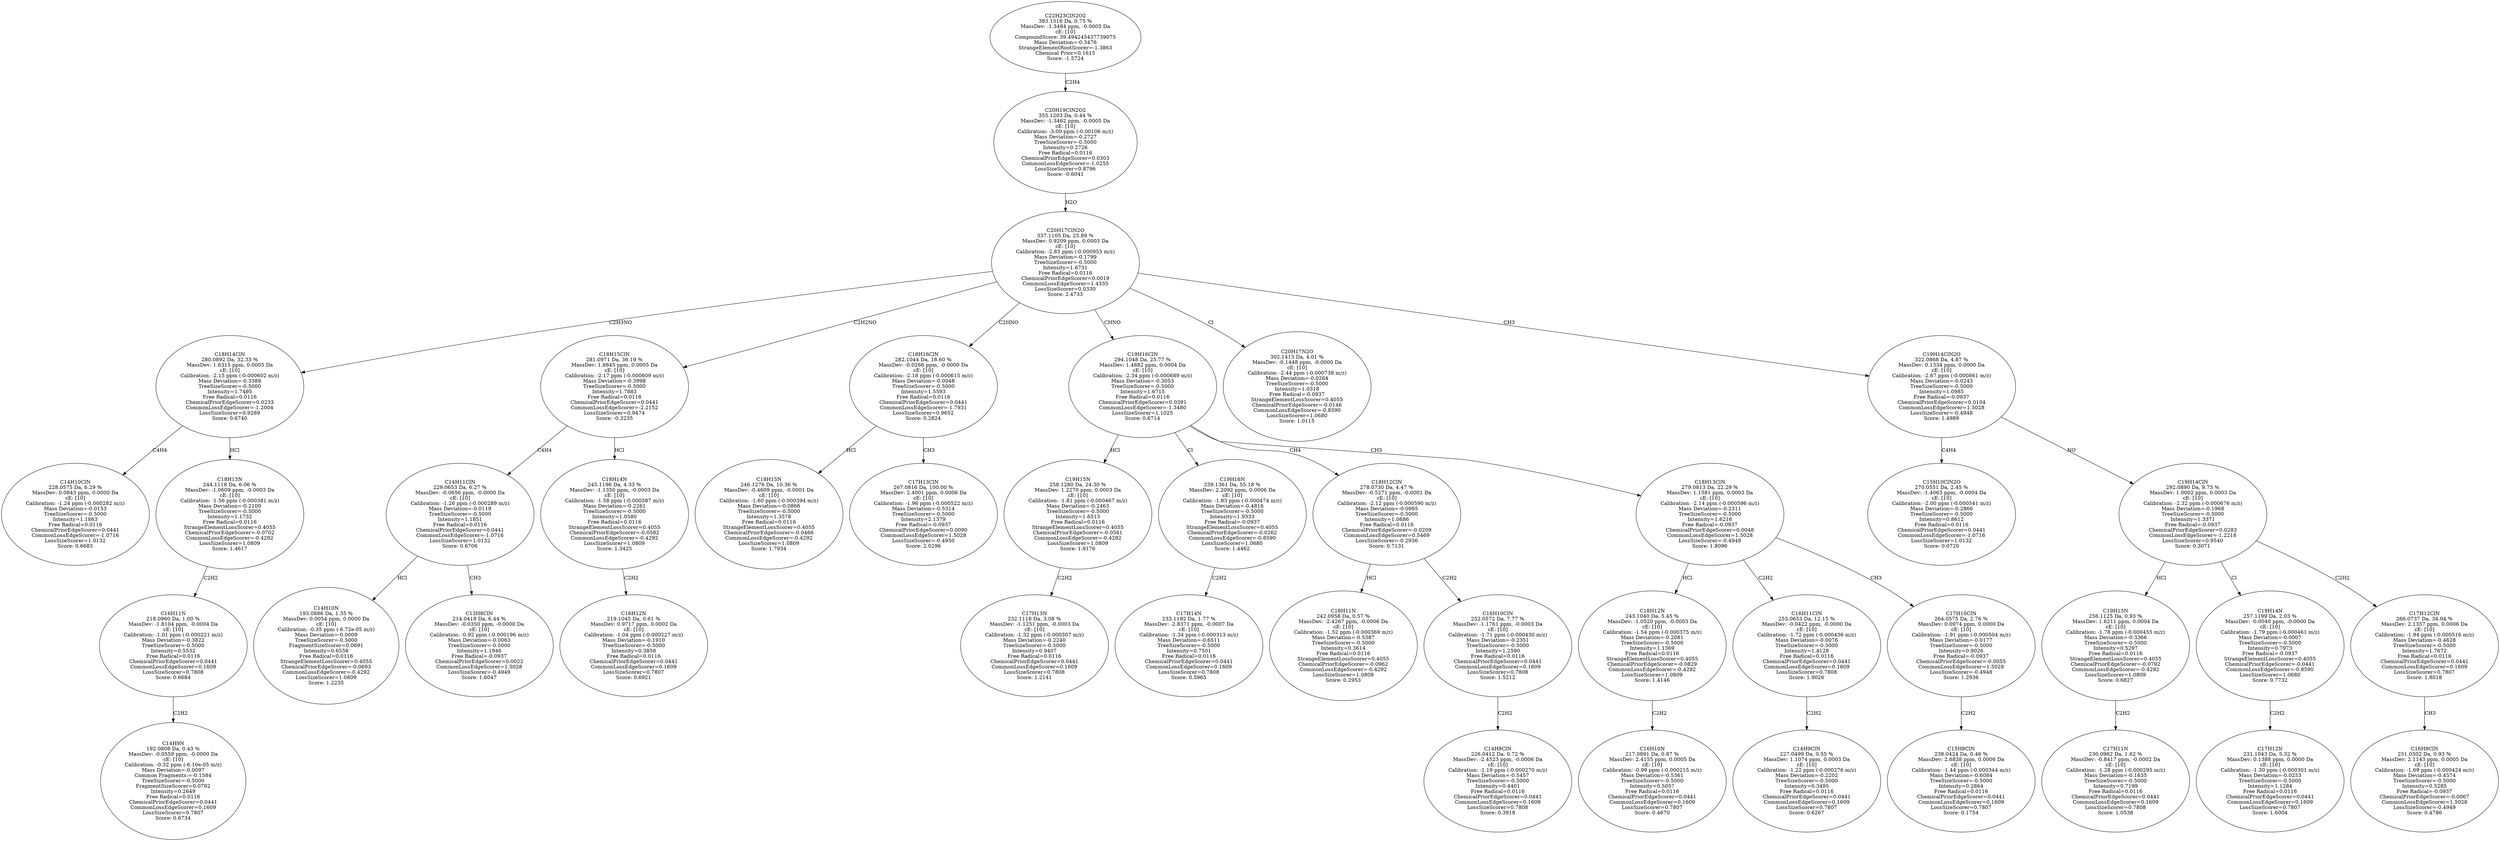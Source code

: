 strict digraph {
v1 [label="C14H10ClN\n228.0575 Da, 6.29 %\nMassDev: 0.0843 ppm, 0.0000 Da\ncE: [10]\nCalibration: -1.24 ppm (-0.000282 m/z)\nMass Deviation=-0.0153\nTreeSizeScorer=-0.5000\nIntensity=1.1863\nFree Radical=0.0116\nChemicalPriorEdgeScorer=0.0441\nCommonLossEdgeScorer=-1.0716\nLossSizeScorer=1.0132\nScore: 0.6683"];
v2 [label="C14H9N\n192.0808 Da, 0.43 %\nMassDev: -0.0559 ppm, -0.0000 Da\ncE: [10]\nCalibration: -0.32 ppm (-6.10e-05 m/z)\nMass Deviation=-0.0097\nCommon Fragments:=-0.1584\nTreeSizeScorer=-0.5000\nFragmentSizeScorer=0.0792\nIntensity=0.2649\nFree Radical=0.0116\nChemicalPriorEdgeScorer=0.0441\nCommonLossEdgeScorer=0.1609\nLossSizeScorer=0.7807\nScore: 0.6734"];
v3 [label="C16H11N\n218.0960 Da, 1.00 %\nMassDev: -1.8104 ppm, -0.0004 Da\ncE: [10]\nCalibration: -1.01 ppm (-0.000221 m/z)\nMass Deviation=-0.3822\nTreeSizeScorer=-0.5000\nIntensity=0.5532\nFree Radical=0.0116\nChemicalPriorEdgeScorer=0.0441\nCommonLossEdgeScorer=0.1609\nLossSizeScorer=0.7808\nScore: 0.6684"];
v4 [label="C18H13N\n244.1118 Da, 6.06 %\nMassDev: -1.0609 ppm, -0.0003 Da\ncE: [10]\nCalibration: -1.56 ppm (-0.000381 m/z)\nMass Deviation=-0.2100\nTreeSizeScorer=-0.5000\nIntensity=1.1732\nFree Radical=0.0116\nStrangeElementLossScorer=0.4055\nChemicalPriorEdgeScorer=-0.0702\nCommonLossEdgeScorer=-0.4292\nLossSizeScorer=1.0809\nScore: 1.4617"];
v5 [label="C18H14ClN\n280.0892 Da, 32.33 %\nMassDev: 1.6315 ppm, 0.0005 Da\ncE: [10]\nCalibration: -2.15 ppm (-0.000602 m/z)\nMass Deviation=-0.3389\nTreeSizeScorer=-0.5000\nIntensity=1.7495\nFree Radical=0.0116\nChemicalPriorEdgeScorer=0.0233\nCommonLossEdgeScorer=-1.2004\nLossSizeScorer=0.9289\nScore: 0.6740"];
v6 [label="C14H10N\n193.0886 Da, 1.35 %\nMassDev: 0.0054 ppm, 0.0000 Da\ncE: [10]\nCalibration: -0.35 ppm (-6.72e-05 m/z)\nMass Deviation=-0.0009\nTreeSizeScorer=-0.5000\nFragmentSizeScorer=0.0691\nIntensity=0.6558\nFree Radical=0.0116\nStrangeElementLossScorer=0.4055\nChemicalPriorEdgeScorer=-0.0693\nCommonLossEdgeScorer=-0.4292\nLossSizeScorer=1.0809\nScore: 1.2235"];
v7 [label="C13H8ClN\n214.0418 Da, 6.44 %\nMassDev: -0.0350 ppm, -0.0000 Da\ncE: [10]\nCalibration: -0.92 ppm (-0.000196 m/z)\nMass Deviation=-0.0063\nTreeSizeScorer=-0.5000\nIntensity=1.1946\nFree Radical=-0.0937\nChemicalPriorEdgeScorer=0.0022\nCommonLossEdgeScorer=1.5028\nLossSizeScorer=-0.4949\nScore: 1.6047"];
v8 [label="C14H11ClN\n229.0653 Da, 6.27 %\nMassDev: -0.0656 ppm, -0.0000 Da\ncE: [10]\nCalibration: -1.26 ppm (-0.000289 m/z)\nMass Deviation=-0.0119\nTreeSizeScorer=-0.5000\nIntensity=1.1851\nFree Radical=0.0116\nChemicalPriorEdgeScorer=0.0441\nCommonLossEdgeScorer=-1.0716\nLossSizeScorer=1.0132\nScore: 0.6706"];
v9 [label="C16H12N\n219.1045 Da, 0.61 %\nMassDev: 0.9717 ppm, 0.0002 Da\ncE: [10]\nCalibration: -1.04 ppm (-0.000227 m/z)\nMass Deviation=-0.1910\nTreeSizeScorer=-0.5000\nIntensity=0.3858\nFree Radical=0.0116\nChemicalPriorEdgeScorer=0.0441\nCommonLossEdgeScorer=0.1609\nLossSizeScorer=0.7807\nScore: 0.6921"];
v10 [label="C18H14N\n245.1196 Da, 4.33 %\nMassDev: -1.1350 ppm, -0.0003 Da\ncE: [10]\nCalibration: -1.58 ppm (-0.000387 m/z)\nMass Deviation=-0.2261\nTreeSizeScorer=-0.5000\nIntensity=1.0580\nFree Radical=0.0116\nStrangeElementLossScorer=0.4055\nChemicalPriorEdgeScorer=-0.0582\nCommonLossEdgeScorer=-0.4292\nLossSizeScorer=1.0809\nScore: 1.3425"];
v11 [label="C18H15ClN\n281.0971 Da, 36.19 %\nMassDev: 1.8845 ppm, 0.0005 Da\ncE: [10]\nCalibration: -2.17 ppm (-0.000609 m/z)\nMass Deviation=-0.3998\nTreeSizeScorer=-0.5000\nIntensity=1.7883\nFree Radical=0.0116\nChemicalPriorEdgeScorer=0.0441\nCommonLossEdgeScorer=-2.2152\nLossSizeScorer=0.9474\nScore: -0.3235"];
v12 [label="C18H15N\n246.1276 Da, 10.36 %\nMassDev: -0.4609 ppm, -0.0001 Da\ncE: [10]\nCalibration: -1.60 ppm (-0.000394 m/z)\nMass Deviation=-0.0866\nTreeSizeScorer=-0.5000\nIntensity=1.3578\nFree Radical=0.0116\nStrangeElementLossScorer=0.4055\nChemicalPriorEdgeScorer=-0.0466\nCommonLossEdgeScorer=-0.4292\nLossSizeScorer=1.0809\nScore: 1.7934"];
v13 [label="C17H13ClN\n267.0816 Da, 100.00 %\nMassDev: 2.4001 ppm, 0.0006 Da\ncE: [10]\nCalibration: -1.96 ppm (-0.000522 m/z)\nMass Deviation=-0.5314\nTreeSizeScorer=-0.5000\nIntensity=2.1379\nFree Radical=-0.0937\nChemicalPriorEdgeScorer=0.0090\nCommonLossEdgeScorer=1.5028\nLossSizeScorer=-0.4950\nScore: 2.0296"];
v14 [label="C18H16ClN\n282.1044 Da, 18.60 %\nMassDev: -0.0266 ppm, -0.0000 Da\ncE: [10]\nCalibration: -2.18 ppm (-0.000615 m/z)\nMass Deviation=-0.0048\nTreeSizeScorer=-0.5000\nIntensity=1.5593\nFree Radical=0.0116\nChemicalPriorEdgeScorer=0.0441\nCommonLossEdgeScorer=-1.7931\nLossSizeScorer=0.9652\nScore: 0.2824"];
v15 [label="C17H13N\n232.1118 Da, 3.08 %\nMassDev: -1.1251 ppm, -0.0003 Da\ncE: [10]\nCalibration: -1.32 ppm (-0.000307 m/z)\nMass Deviation=-0.2240\nTreeSizeScorer=-0.5000\nIntensity=0.9407\nFree Radical=0.0116\nChemicalPriorEdgeScorer=0.0441\nCommonLossEdgeScorer=0.1609\nLossSizeScorer=0.7808\nScore: 1.2141"];
v16 [label="C19H15N\n258.1280 Da, 24.30 %\nMassDev: 1.2270 ppm, 0.0003 Da\ncE: [10]\nCalibration: -1.81 ppm (-0.000467 m/z)\nMass Deviation=-0.2463\nTreeSizeScorer=-0.5000\nIntensity=1.6513\nFree Radical=0.0116\nStrangeElementLossScorer=0.4055\nChemicalPriorEdgeScorer=-0.0561\nCommonLossEdgeScorer=-0.4292\nLossSizeScorer=1.0809\nScore: 1.9176"];
v17 [label="C17H14N\n233.1192 Da, 1.77 %\nMassDev: -2.8371 ppm, -0.0007 Da\ncE: [10]\nCalibration: -1.34 ppm (-0.000313 m/z)\nMass Deviation=-0.6511\nTreeSizeScorer=-0.5000\nIntensity=0.7501\nFree Radical=0.0116\nChemicalPriorEdgeScorer=0.0441\nCommonLossEdgeScorer=0.1609\nLossSizeScorer=0.7808\nScore: 0.5965"];
v18 [label="C19H16N\n259.1361 Da, 55.18 %\nMassDev: 2.2092 ppm, 0.0006 Da\ncE: [10]\nCalibration: -1.83 ppm (-0.000474 m/z)\nMass Deviation=-0.4816\nTreeSizeScorer=-0.5000\nIntensity=1.9333\nFree Radical=-0.0937\nStrangeElementLossScorer=0.4055\nChemicalPriorEdgeScorer=-0.0262\nCommonLossEdgeScorer=-0.8590\nLossSizeScorer=1.0680\nScore: 1.4462"];
v19 [label="C18H11N\n242.0958 Da, 0.57 %\nMassDev: -2.4267 ppm, -0.0006 Da\ncE: [10]\nCalibration: -1.52 ppm (-0.000369 m/z)\nMass Deviation=-0.5387\nTreeSizeScorer=-0.5000\nIntensity=0.3614\nFree Radical=0.0116\nStrangeElementLossScorer=0.4055\nChemicalPriorEdgeScorer=-0.0962\nCommonLossEdgeScorer=-0.4292\nLossSizeScorer=1.0809\nScore: 0.2953"];
v20 [label="C14H8ClN\n226.0412 Da, 0.72 %\nMassDev: -2.4523 ppm, -0.0006 Da\ncE: [10]\nCalibration: -1.19 ppm (-0.000270 m/z)\nMass Deviation=-0.5457\nTreeSizeScorer=-0.5000\nIntensity=0.4401\nFree Radical=0.0116\nChemicalPriorEdgeScorer=0.0441\nCommonLossEdgeScorer=0.1609\nLossSizeScorer=0.7808\nScore: 0.3918"];
v21 [label="C16H10ClN\n252.0572 Da, 7.77 %\nMassDev: -1.1761 ppm, -0.0003 Da\ncE: [10]\nCalibration: -1.71 ppm (-0.000430 m/z)\nMass Deviation=-0.2351\nTreeSizeScorer=-0.5000\nIntensity=1.2590\nFree Radical=0.0116\nChemicalPriorEdgeScorer=0.0441\nCommonLossEdgeScorer=0.1609\nLossSizeScorer=0.7808\nScore: 1.5212"];
v22 [label="C18H12ClN\n278.0730 Da, 4.47 %\nMassDev: -0.5271 ppm, -0.0001 Da\ncE: [10]\nCalibration: -2.12 ppm (-0.000590 m/z)\nMass Deviation=-0.0995\nTreeSizeScorer=-0.5000\nIntensity=1.0686\nFree Radical=0.0116\nChemicalPriorEdgeScorer=-0.0209\nCommonLossEdgeScorer=0.5469\nLossSizeScorer=-0.2936\nScore: 0.7131"];
v23 [label="C16H10N\n217.0891 Da, 0.87 %\nMassDev: 2.4155 ppm, 0.0005 Da\ncE: [10]\nCalibration: -0.99 ppm (-0.000215 m/z)\nMass Deviation=-0.5361\nTreeSizeScorer=-0.5000\nIntensity=0.5057\nFree Radical=0.0116\nChemicalPriorEdgeScorer=0.0441\nCommonLossEdgeScorer=0.1609\nLossSizeScorer=0.7807\nScore: 0.4670"];
v24 [label="C18H12N\n243.1040 Da, 5.45 %\nMassDev: -1.0520 ppm, -0.0003 Da\ncE: [10]\nCalibration: -1.54 ppm (-0.000375 m/z)\nMass Deviation=-0.2081\nTreeSizeScorer=-0.5000\nIntensity=1.1369\nFree Radical=0.0116\nStrangeElementLossScorer=0.4055\nChemicalPriorEdgeScorer=-0.0829\nCommonLossEdgeScorer=-0.4292\nLossSizeScorer=1.0809\nScore: 1.4146"];
v25 [label="C14H9ClN\n227.0499 Da, 0.55 %\nMassDev: 1.1074 ppm, 0.0003 Da\ncE: [10]\nCalibration: -1.22 ppm (-0.000276 m/z)\nMass Deviation=-0.2202\nTreeSizeScorer=-0.5000\nIntensity=0.3495\nFree Radical=0.0116\nChemicalPriorEdgeScorer=0.0441\nCommonLossEdgeScorer=0.1609\nLossSizeScorer=0.7807\nScore: 0.6267"];
v26 [label="C16H11ClN\n253.0653 Da, 12.15 %\nMassDev: -0.0422 ppm, -0.0000 Da\ncE: [10]\nCalibration: -1.72 ppm (-0.000436 m/z)\nMass Deviation=-0.0076\nTreeSizeScorer=-0.5000\nIntensity=1.4128\nFree Radical=0.0116\nChemicalPriorEdgeScorer=0.0441\nCommonLossEdgeScorer=0.1609\nLossSizeScorer=0.7808\nScore: 1.9026"];
v27 [label="C15H8ClN\n238.0424 Da, 0.46 %\nMassDev: 2.6838 ppm, 0.0006 Da\ncE: [10]\nCalibration: -1.44 ppm (-0.000344 m/z)\nMass Deviation=-0.6084\nTreeSizeScorer=-0.5000\nIntensity=0.2864\nFree Radical=0.0116\nChemicalPriorEdgeScorer=0.0441\nCommonLossEdgeScorer=0.1609\nLossSizeScorer=0.7807\nScore: 0.1754"];
v28 [label="C17H10ClN\n264.0575 Da, 2.76 %\nMassDev: 0.0974 ppm, 0.0000 Da\ncE: [10]\nCalibration: -1.91 ppm (-0.000504 m/z)\nMass Deviation=-0.0177\nTreeSizeScorer=-0.5000\nIntensity=0.9026\nFree Radical=-0.0937\nChemicalPriorEdgeScorer=-0.0055\nCommonLossEdgeScorer=1.5028\nLossSizeScorer=-0.4948\nScore: 1.2936"];
v29 [label="C18H13ClN\n279.0813 Da, 22.29 %\nMassDev: 1.1581 ppm, 0.0003 Da\ncE: [10]\nCalibration: -2.14 ppm (-0.000596 m/z)\nMass Deviation=-0.2311\nTreeSizeScorer=-0.5000\nIntensity=1.6216\nFree Radical=-0.0937\nChemicalPriorEdgeScorer=0.0048\nCommonLossEdgeScorer=1.5028\nLossSizeScorer=-0.4948\nScore: 1.8096"];
v30 [label="C19H16ClN\n294.1048 Da, 25.77 %\nMassDev: 1.4882 ppm, 0.0004 Da\ncE: [10]\nCalibration: -2.34 ppm (-0.000689 m/z)\nMass Deviation=-0.3053\nTreeSizeScorer=-0.5000\nIntensity=1.6715\nFree Radical=0.0116\nChemicalPriorEdgeScorer=0.0391\nCommonLossEdgeScorer=-1.3480\nLossSizeScorer=1.1025\nScore: 0.6714"];
v31 [label="C20H17N2O\n302.1413 Da, 4.01 %\nMassDev: -0.1448 ppm, -0.0000 Da\ncE: [10]\nCalibration: -2.44 ppm (-0.000738 m/z)\nMass Deviation=-0.0264\nTreeSizeScorer=-0.5000\nIntensity=1.0318\nFree Radical=-0.0937\nStrangeElementLossScorer=0.4055\nChemicalPriorEdgeScorer=-0.0146\nCommonLossEdgeScorer=-0.8590\nLossSizeScorer=1.0680\nScore: 1.0115"];
v32 [label="C15H10ClN2O\n270.0551 Da, 2.45 %\nMassDev: -1.4063 ppm, -0.0004 Da\ncE: [10]\nCalibration: -2.00 ppm (-0.000541 m/z)\nMass Deviation=-0.2866\nTreeSizeScorer=-0.5000\nIntensity=0.8612\nFree Radical=0.0116\nChemicalPriorEdgeScorer=0.0441\nCommonLossEdgeScorer=-1.0716\nLossSizeScorer=1.0132\nScore: 0.0720"];
v33 [label="C17H11N\n230.0962 Da, 1.62 %\nMassDev: -0.8417 ppm, -0.0002 Da\ncE: [10]\nCalibration: -1.28 ppm (-0.000295 m/z)\nMass Deviation=-0.1635\nTreeSizeScorer=-0.5000\nIntensity=0.7199\nFree Radical=0.0116\nChemicalPriorEdgeScorer=0.0441\nCommonLossEdgeScorer=0.1609\nLossSizeScorer=0.7808\nScore: 1.0538"];
v34 [label="C19H13N\n256.1125 Da, 0.93 %\nMassDev: 1.6211 ppm, 0.0004 Da\ncE: [10]\nCalibration: -1.78 ppm (-0.000455 m/z)\nMass Deviation=-0.3366\nTreeSizeScorer=-0.5000\nIntensity=0.5297\nFree Radical=0.0116\nStrangeElementLossScorer=0.4055\nChemicalPriorEdgeScorer=-0.0792\nCommonLossEdgeScorer=-0.4292\nLossSizeScorer=1.0809\nScore: 0.6827"];
v35 [label="C17H12N\n231.1043 Da, 5.32 %\nMassDev: 0.1388 ppm, 0.0000 Da\ncE: [10]\nCalibration: -1.30 ppm (-0.000301 m/z)\nMass Deviation=-0.0253\nTreeSizeScorer=-0.5000\nIntensity=1.1284\nFree Radical=0.0116\nChemicalPriorEdgeScorer=0.0441\nCommonLossEdgeScorer=0.1609\nLossSizeScorer=0.7807\nScore: 1.6004"];
v36 [label="C19H14N\n257.1199 Da, 2.03 %\nMassDev: -0.0040 ppm, -0.0000 Da\ncE: [10]\nCalibration: -1.79 ppm (-0.000461 m/z)\nMass Deviation=-0.0007\nTreeSizeScorer=-0.5000\nIntensity=0.7973\nFree Radical=-0.0937\nStrangeElementLossScorer=0.4055\nChemicalPriorEdgeScorer=-0.0441\nCommonLossEdgeScorer=-0.8590\nLossSizeScorer=1.0680\nScore: 0.7732"];
v37 [label="C16H9ClN\n251.0502 Da, 0.93 %\nMassDev: 2.1143 ppm, 0.0005 Da\ncE: [10]\nCalibration: -1.69 ppm (-0.000424 m/z)\nMass Deviation=-0.4574\nTreeSizeScorer=-0.5000\nIntensity=0.5285\nFree Radical=-0.0937\nChemicalPriorEdgeScorer=-0.0067\nCommonLossEdgeScorer=1.5028\nLossSizeScorer=-0.4949\nScore: 0.4786"];
v38 [label="C17H12ClN\n266.0737 Da, 34.04 %\nMassDev: 2.1357 ppm, 0.0006 Da\ncE: [10]\nCalibration: -1.94 ppm (-0.000516 m/z)\nMass Deviation=-0.4628\nTreeSizeScorer=-0.5000\nIntensity=1.7672\nFree Radical=0.0116\nChemicalPriorEdgeScorer=0.0441\nCommonLossEdgeScorer=0.1609\nLossSizeScorer=0.7807\nScore: 1.8018"];
v39 [label="C19H14ClN\n292.0890 Da, 9.75 %\nMassDev: 1.0002 ppm, 0.0003 Da\ncE: [10]\nCalibration: -2.32 ppm (-0.000676 m/z)\nMass Deviation=-0.1968\nTreeSizeScorer=-0.5000\nIntensity=1.3371\nFree Radical=-0.0937\nChemicalPriorEdgeScorer=0.0283\nCommonLossEdgeScorer=-1.2218\nLossSizeScorer=0.9540\nScore: 0.3071"];
v40 [label="C19H14ClN2O\n322.0868 Da, 4.87 %\nMassDev: 0.1334 ppm, 0.0000 Da\ncE: [10]\nCalibration: -2.67 ppm (-0.000861 m/z)\nMass Deviation=-0.0243\nTreeSizeScorer=-0.5000\nIntensity=1.0985\nFree Radical=-0.0937\nChemicalPriorEdgeScorer=0.0104\nCommonLossEdgeScorer=1.5028\nLossSizeScorer=-0.4948\nScore: 1.4989"];
v41 [label="C20H17ClN2O\n337.1105 Da, 25.89 %\nMassDev: 0.9209 ppm, 0.0003 Da\ncE: [10]\nCalibration: -2.83 ppm (-0.000953 m/z)\nMass Deviation=-0.1799\nTreeSizeScorer=-0.5000\nIntensity=1.6731\nFree Radical=0.0116\nChemicalPriorEdgeScorer=0.0019\nCommonLossEdgeScorer=1.4335\nLossSizeScorer=0.0330\nScore: 2.4733"];
v42 [label="C20H19ClN2O2\n355.1203 Da, 0.44 %\nMassDev: -1.3462 ppm, -0.0005 Da\ncE: [10]\nCalibration: -3.00 ppm (-0.00106 m/z)\nMass Deviation=-0.2727\nTreeSizeScorer=-0.5000\nIntensity=0.2726\nFree Radical=0.0116\nChemicalPriorEdgeScorer=0.0303\nCommonLossEdgeScorer=-1.0255\nLossSizeScorer=0.8796\nScore: -0.6041"];
v43 [label="C22H23ClN2O2\n383.1516 Da, 0.75 %\nMassDev: -1.3484 ppm, -0.0005 Da\ncE: [10]\nCompoundScore: 39.494245437739075\nMass Deviation=-0.3476\nStrangeElementRootScorer=-1.3863\nChemical Prior=0.1615\nScore: -1.5724"];
v5 -> v1 [label="C4H4"];
v3 -> v2 [label="C2H2"];
v4 -> v3 [label="C2H2"];
v5 -> v4 [label="HCl"];
v41 -> v5 [label="C2H3NO"];
v8 -> v6 [label="HCl"];
v8 -> v7 [label="CH3"];
v11 -> v8 [label="C4H4"];
v10 -> v9 [label="C2H2"];
v11 -> v10 [label="HCl"];
v41 -> v11 [label="C2H2NO"];
v14 -> v12 [label="HCl"];
v14 -> v13 [label="CH3"];
v41 -> v14 [label="C2HNO"];
v16 -> v15 [label="C2H2"];
v30 -> v16 [label="HCl"];
v18 -> v17 [label="C2H2"];
v30 -> v18 [label="Cl"];
v22 -> v19 [label="HCl"];
v21 -> v20 [label="C2H2"];
v22 -> v21 [label="C2H2"];
v30 -> v22 [label="CH4"];
v24 -> v23 [label="C2H2"];
v29 -> v24 [label="HCl"];
v26 -> v25 [label="C2H2"];
v29 -> v26 [label="C2H2"];
v28 -> v27 [label="C2H2"];
v29 -> v28 [label="CH3"];
v30 -> v29 [label="CH3"];
v41 -> v30 [label="CHNO"];
v41 -> v31 [label="Cl"];
v40 -> v32 [label="C4H4"];
v34 -> v33 [label="C2H2"];
v39 -> v34 [label="HCl"];
v36 -> v35 [label="C2H2"];
v39 -> v36 [label="Cl"];
v38 -> v37 [label="CH3"];
v39 -> v38 [label="C2H2"];
v40 -> v39 [label="NO"];
v41 -> v40 [label="CH3"];
v42 -> v41 [label="H2O"];
v43 -> v42 [label="C2H4"];
}